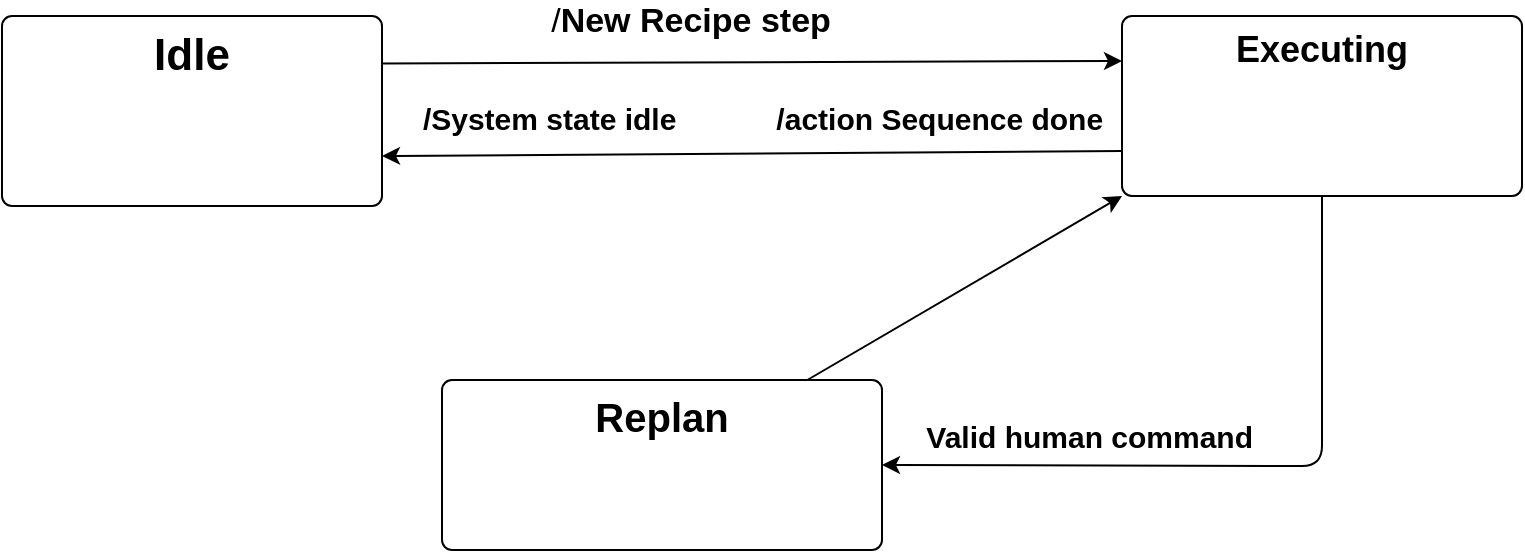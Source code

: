 <mxfile>
    <diagram id="I8Et9YS4hJjbXfz7FrQs" name="Page-1">
        <mxGraphModel dx="785" dy="571" grid="1" gridSize="10" guides="1" tooltips="1" connect="1" arrows="1" fold="1" page="1" pageScale="1" pageWidth="1100" pageHeight="850" math="0" shadow="0">
            <root>
                <mxCell id="0"/>
                <mxCell id="1" parent="0"/>
                <mxCell id="9" style="edgeStyle=none;html=1;entryX=0;entryY=0.25;entryDx=0;entryDy=0;exitX=1;exitY=0.25;exitDx=0;exitDy=0;" edge="1" parent="1" source="2" target="4">
                    <mxGeometry relative="1" as="geometry">
                        <mxPoint x="320" y="223" as="sourcePoint"/>
                        <mxPoint x="470" y="220" as="targetPoint"/>
                    </mxGeometry>
                </mxCell>
                <mxCell id="10" value="&lt;font style=&quot;font-size: 17px;&quot;&gt;/&lt;b&gt;New Recipe step&lt;/b&gt;&lt;/font&gt;" style="edgeLabel;html=1;align=center;verticalAlign=middle;resizable=0;points=[];" vertex="1" connectable="0" parent="9">
                    <mxGeometry x="-0.229" y="7" relative="1" as="geometry">
                        <mxPoint x="11" y="-14" as="offset"/>
                    </mxGeometry>
                </mxCell>
                <mxCell id="2" value="&lt;b&gt;&lt;font style=&quot;font-size: 22px;&quot;&gt;Idle&lt;/font&gt;&lt;/b&gt;" style="html=1;align=center;verticalAlign=top;rounded=1;absoluteArcSize=1;arcSize=10;dashed=0;whiteSpace=wrap;" vertex="1" parent="1">
                    <mxGeometry x="110" y="200" width="190" height="95" as="geometry"/>
                </mxCell>
                <mxCell id="11" style="edgeStyle=none;html=1;entryX=1;entryY=0.5;entryDx=0;entryDy=0;exitX=0;exitY=0.75;exitDx=0;exitDy=0;" edge="1" parent="1" source="4">
                    <mxGeometry relative="1" as="geometry">
                        <mxPoint x="650" y="270" as="sourcePoint"/>
                        <mxPoint x="300" y="270" as="targetPoint"/>
                    </mxGeometry>
                </mxCell>
                <mxCell id="12" value="&lt;b&gt;&lt;font style=&quot;font-size: 15px;&quot;&gt;/System state idle&amp;nbsp; &amp;nbsp; &amp;nbsp; &amp;nbsp; &amp;nbsp; &amp;nbsp; /action Sequence done&lt;/font&gt;&lt;/b&gt;" style="edgeLabel;html=1;align=center;verticalAlign=middle;resizable=0;points=[];" vertex="1" connectable="0" parent="11">
                    <mxGeometry x="0.564" y="-5" relative="1" as="geometry">
                        <mxPoint x="109" y="-14" as="offset"/>
                    </mxGeometry>
                </mxCell>
                <mxCell id="13" style="edgeStyle=none;html=1;entryX=1;entryY=0.5;entryDx=0;entryDy=0;" edge="1" parent="1" source="4" target="5">
                    <mxGeometry relative="1" as="geometry">
                        <Array as="points">
                            <mxPoint x="770" y="425"/>
                        </Array>
                    </mxGeometry>
                </mxCell>
                <mxCell id="4" value="&lt;b&gt;&lt;font style=&quot;font-size: 18px;&quot;&gt;Executing&lt;/font&gt;&lt;/b&gt;" style="html=1;align=center;verticalAlign=top;rounded=1;absoluteArcSize=1;arcSize=10;dashed=0;whiteSpace=wrap;" vertex="1" parent="1">
                    <mxGeometry x="670" y="200" width="200" height="90" as="geometry"/>
                </mxCell>
                <mxCell id="15" style="edgeStyle=none;html=1;entryX=0;entryY=1;entryDx=0;entryDy=0;" edge="1" parent="1" source="5" target="4">
                    <mxGeometry relative="1" as="geometry"/>
                </mxCell>
                <mxCell id="5" value="&lt;font style=&quot;font-size: 20px;&quot;&gt;&lt;b style=&quot;&quot;&gt;Replan&lt;/b&gt;&lt;/font&gt;" style="html=1;align=center;verticalAlign=top;rounded=1;absoluteArcSize=1;arcSize=10;dashed=0;whiteSpace=wrap;" vertex="1" parent="1">
                    <mxGeometry x="330" y="382" width="220" height="85" as="geometry"/>
                </mxCell>
                <mxCell id="14" value="&lt;b&gt;&lt;font style=&quot;font-size: 15px;&quot;&gt;Valid human command&lt;/font&gt;&lt;/b&gt;&amp;nbsp;" style="text;html=1;align=center;verticalAlign=middle;resizable=0;points=[];autosize=1;strokeColor=none;fillColor=none;" vertex="1" parent="1">
                    <mxGeometry x="560" y="395" width="190" height="30" as="geometry"/>
                </mxCell>
            </root>
        </mxGraphModel>
    </diagram>
</mxfile>